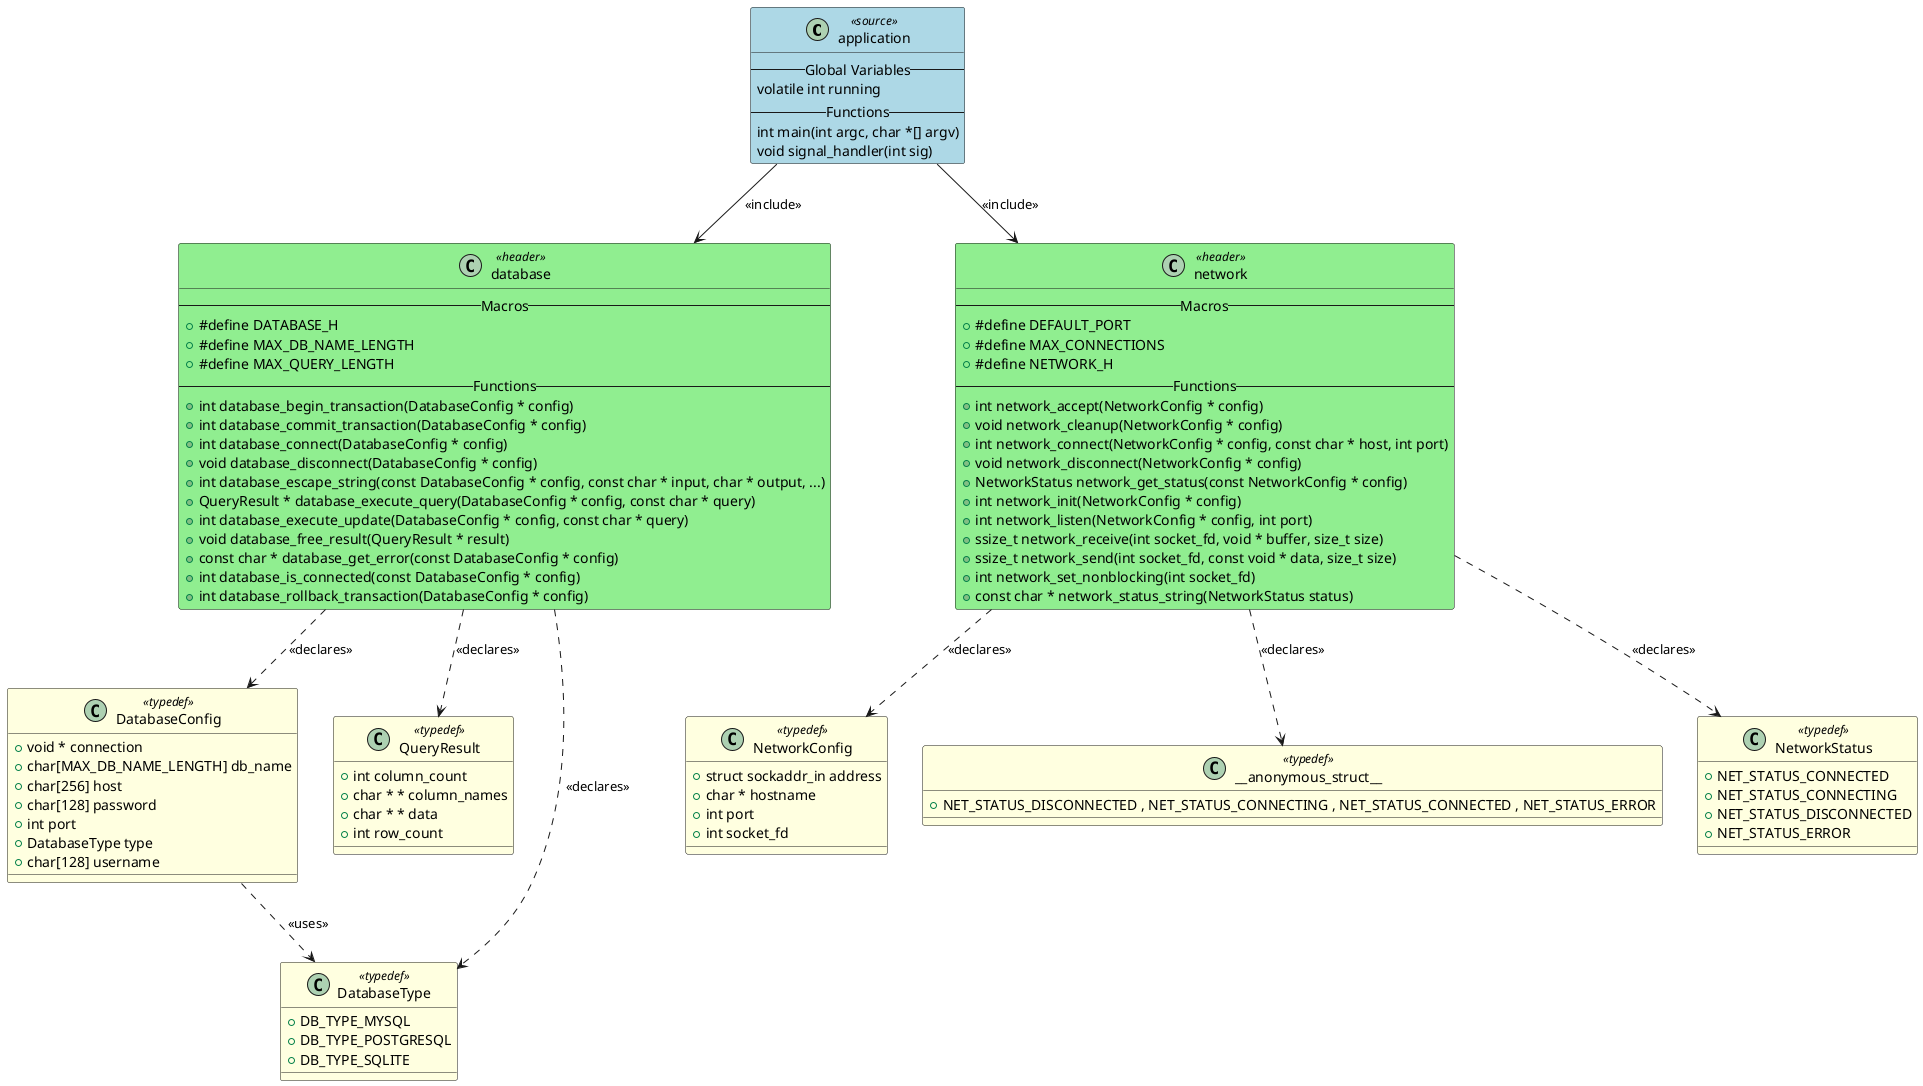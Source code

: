 @startuml application

class "application" as APPLICATION <<source>> #LightBlue
{
    -- Global Variables --
    volatile int running
    -- Functions --
    int main(int argc, char *[] argv)
    void signal_handler(int sig)
}

class "database" as HEADER_DATABASE <<header>> #LightGreen
{
    -- Macros --
    + #define DATABASE_H
    + #define MAX_DB_NAME_LENGTH
    + #define MAX_QUERY_LENGTH
    -- Functions --
    + int database_begin_transaction(DatabaseConfig * config)
    + int database_commit_transaction(DatabaseConfig * config)
    + int database_connect(DatabaseConfig * config)
    + void database_disconnect(DatabaseConfig * config)
    + int database_escape_string(const DatabaseConfig * config, const char * input, char * output, ...)
    + QueryResult * database_execute_query(DatabaseConfig * config, const char * query)
    + int database_execute_update(DatabaseConfig * config, const char * query)
    + void database_free_result(QueryResult * result)
    + const char * database_get_error(const DatabaseConfig * config)
    + int database_is_connected(const DatabaseConfig * config)
    + int database_rollback_transaction(DatabaseConfig * config)
}

class "network" as HEADER_NETWORK <<header>> #LightGreen
{
    -- Macros --
    + #define DEFAULT_PORT
    + #define MAX_CONNECTIONS
    + #define NETWORK_H
    -- Functions --
    + int network_accept(NetworkConfig * config)
    + void network_cleanup(NetworkConfig * config)
    + int network_connect(NetworkConfig * config, const char * host, int port)
    + void network_disconnect(NetworkConfig * config)
    + NetworkStatus network_get_status(const NetworkConfig * config)
    + int network_init(NetworkConfig * config)
    + int network_listen(NetworkConfig * config, int port)
    + ssize_t network_receive(int socket_fd, void * buffer, size_t size)
    + ssize_t network_send(int socket_fd, const void * data, size_t size)
    + int network_set_nonblocking(int socket_fd)
    + const char * network_status_string(NetworkStatus status)
}

class "DatabaseConfig" as TYPEDEF_DATABASECONFIG <<typedef>> #LightYellow
{
    + void * connection
    + char[MAX_DB_NAME_LENGTH] db_name
    + char[256] host
    + char[128] password
    + int port
    + DatabaseType type
    + char[128] username
}

class "QueryResult" as TYPEDEF_QUERYRESULT <<typedef>> #LightYellow
{
    + int column_count
    + char * * column_names
    + char * * data
    + int row_count
}

class "DatabaseType" as TYPEDEF_DATABASETYPE <<typedef>> #LightYellow
{
    + DB_TYPE_MYSQL
    + DB_TYPE_POSTGRESQL
    + DB_TYPE_SQLITE
}

class "NetworkConfig" as TYPEDEF_NETWORKCONFIG <<typedef>> #LightYellow
{
    + struct sockaddr_in address
    + char * hostname
    + int port
    + int socket_fd
}

class "__anonymous_struct__" as TYPEDEF___ANONYMOUS_STRUCT__ <<typedef>> #LightYellow
{
    + NET_STATUS_DISCONNECTED , NET_STATUS_CONNECTING , NET_STATUS_CONNECTED , NET_STATUS_ERROR
}

class "NetworkStatus" as TYPEDEF_NETWORKSTATUS <<typedef>> #LightYellow
{
    + NET_STATUS_CONNECTED
    + NET_STATUS_CONNECTING
    + NET_STATUS_DISCONNECTED
    + NET_STATUS_ERROR
}


' Include relationships
APPLICATION --> HEADER_DATABASE : <<include>>
APPLICATION --> HEADER_NETWORK : <<include>>

' Declaration relationships
HEADER_DATABASE ..> TYPEDEF_DATABASECONFIG : <<declares>>
HEADER_DATABASE ..> TYPEDEF_QUERYRESULT : <<declares>>
HEADER_DATABASE ..> TYPEDEF_DATABASETYPE : <<declares>>
HEADER_NETWORK ..> TYPEDEF_NETWORKCONFIG : <<declares>>
HEADER_NETWORK ..> TYPEDEF___ANONYMOUS_STRUCT__ : <<declares>>
HEADER_NETWORK ..> TYPEDEF_NETWORKSTATUS : <<declares>>

' Uses relationships
TYPEDEF_DATABASECONFIG ..> TYPEDEF_DATABASETYPE : <<uses>>

@enduml